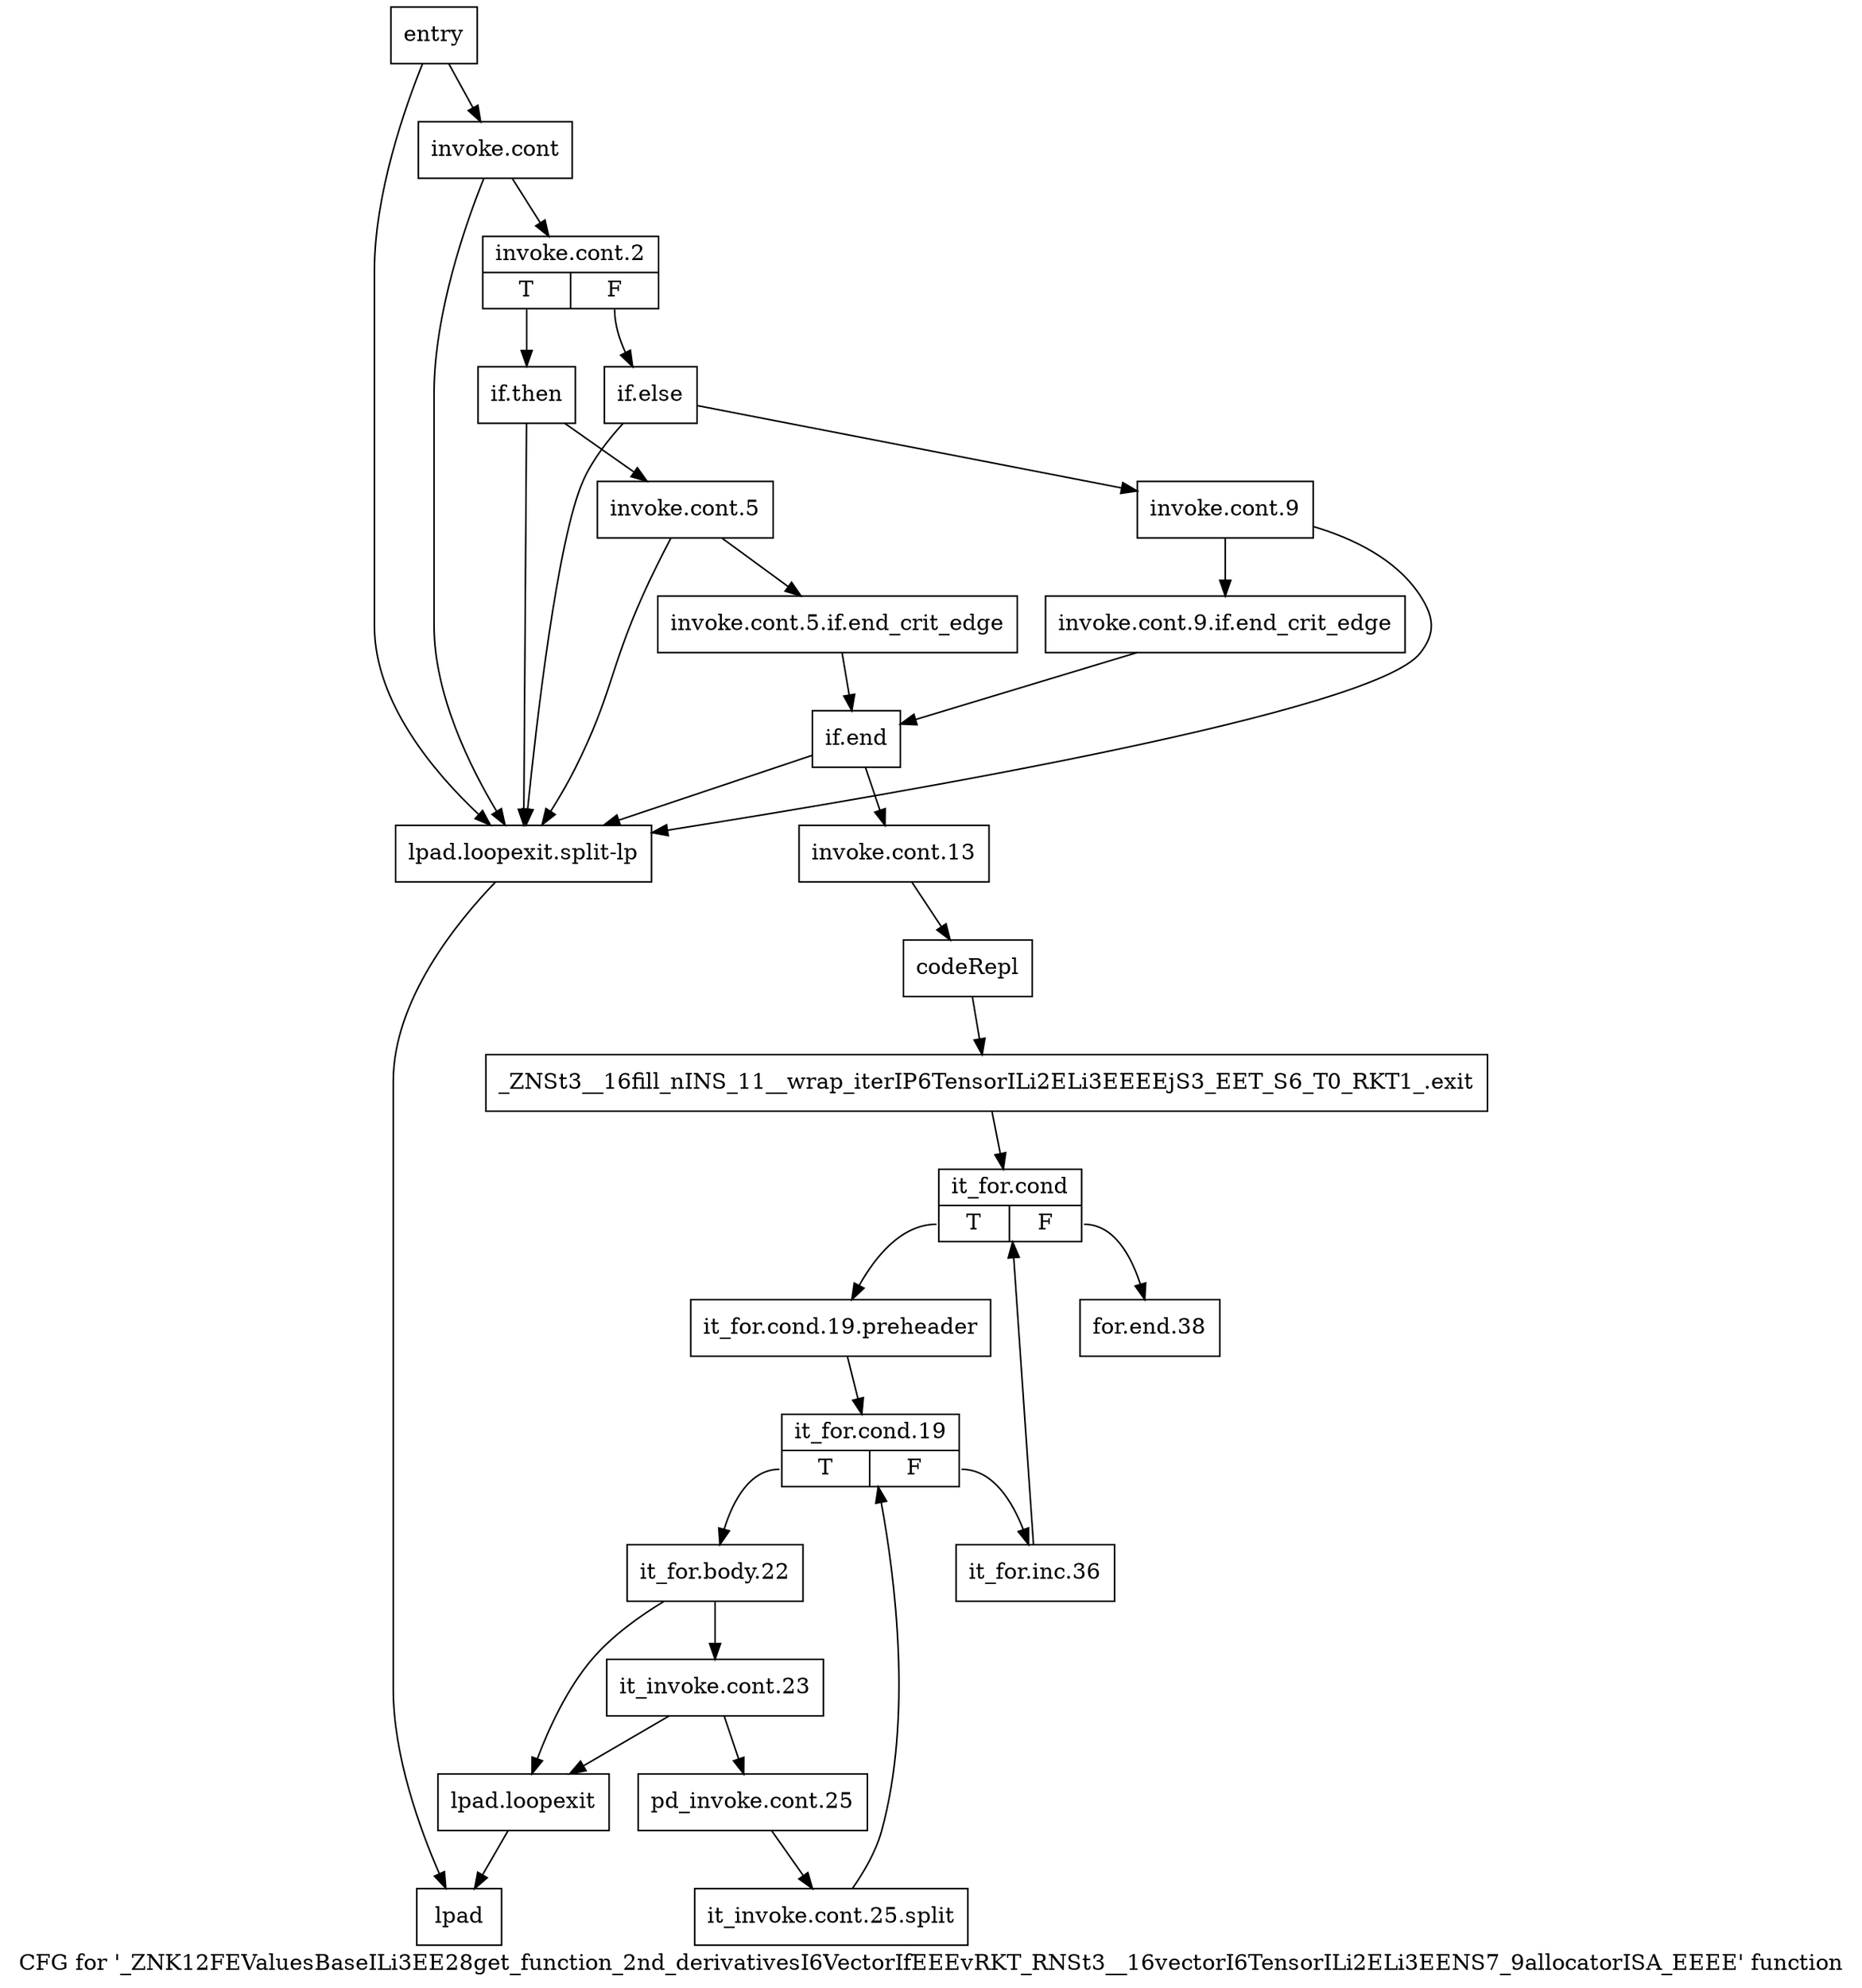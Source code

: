 digraph "CFG for '_ZNK12FEValuesBaseILi3EE28get_function_2nd_derivativesI6VectorIfEEEvRKT_RNSt3__16vectorI6TensorILi2ELi3EENS7_9allocatorISA_EEEE' function" {
	label="CFG for '_ZNK12FEValuesBaseILi3EE28get_function_2nd_derivativesI6VectorIfEEEvRKT_RNSt3__16vectorI6TensorILi2ELi3EENS7_9allocatorISA_EEEE' function";

	Node0x5480580 [shape=record,label="{entry}"];
	Node0x5480580 -> Node0x54805d0;
	Node0x5480580 -> Node0x54807b0;
	Node0x54805d0 [shape=record,label="{invoke.cont}"];
	Node0x54805d0 -> Node0x5480620;
	Node0x54805d0 -> Node0x54807b0;
	Node0x5480620 [shape=record,label="{invoke.cont.2|{<s0>T|<s1>F}}"];
	Node0x5480620:s0 -> Node0x5480670;
	Node0x5480620:s1 -> Node0x5480850;
	Node0x5480670 [shape=record,label="{if.then}"];
	Node0x5480670 -> Node0x54806c0;
	Node0x5480670 -> Node0x54807b0;
	Node0x54806c0 [shape=record,label="{invoke.cont.5}"];
	Node0x54806c0 -> Node0x5480710;
	Node0x54806c0 -> Node0x54807b0;
	Node0x5480710 [shape=record,label="{invoke.cont.5.if.end_crit_edge}"];
	Node0x5480710 -> Node0x5481460;
	Node0x5480760 [shape=record,label="{lpad.loopexit}"];
	Node0x5480760 -> Node0x5480800;
	Node0x54807b0 [shape=record,label="{lpad.loopexit.split-lp}"];
	Node0x54807b0 -> Node0x5480800;
	Node0x5480800 [shape=record,label="{lpad}"];
	Node0x5480850 [shape=record,label="{if.else}"];
	Node0x5480850 -> Node0x54813c0;
	Node0x5480850 -> Node0x54807b0;
	Node0x54813c0 [shape=record,label="{invoke.cont.9}"];
	Node0x54813c0 -> Node0x5481410;
	Node0x54813c0 -> Node0x54807b0;
	Node0x5481410 [shape=record,label="{invoke.cont.9.if.end_crit_edge}"];
	Node0x5481410 -> Node0x5481460;
	Node0x5481460 [shape=record,label="{if.end}"];
	Node0x5481460 -> Node0x54814b0;
	Node0x5481460 -> Node0x54807b0;
	Node0x54814b0 [shape=record,label="{invoke.cont.13}"];
	Node0x54814b0 -> Node0x5481500;
	Node0x5481500 [shape=record,label="{codeRepl}"];
	Node0x5481500 -> Node0x5481550;
	Node0x5481550 [shape=record,label="{_ZNSt3__16fill_nINS_11__wrap_iterIP6TensorILi2ELi3EEEEjS3_EET_S6_T0_RKT1_.exit}"];
	Node0x5481550 -> Node0x54815a0;
	Node0x54815a0 [shape=record,label="{it_for.cond|{<s0>T|<s1>F}}"];
	Node0x54815a0:s0 -> Node0x54815f0;
	Node0x54815a0:s1 -> Node0x54817d0;
	Node0x54815f0 [shape=record,label="{it_for.cond.19.preheader}"];
	Node0x54815f0 -> Node0x5481640;
	Node0x5481640 [shape=record,label="{it_for.cond.19|{<s0>T|<s1>F}}"];
	Node0x5481640:s0 -> Node0x5481690;
	Node0x5481640:s1 -> Node0x5481780;
	Node0x5481690 [shape=record,label="{it_for.body.22}"];
	Node0x5481690 -> Node0x54816e0;
	Node0x5481690 -> Node0x5480760;
	Node0x54816e0 [shape=record,label="{it_invoke.cont.23}"];
	Node0x54816e0 -> Node0x5481730;
	Node0x54816e0 -> Node0x5480760;
	Node0x5481730 [shape=record,label="{pd_invoke.cont.25}"];
	Node0x5481730 -> Node0xa7f0340;
	Node0xa7f0340 [shape=record,label="{it_invoke.cont.25.split}"];
	Node0xa7f0340 -> Node0x5481640;
	Node0x5481780 [shape=record,label="{it_for.inc.36}"];
	Node0x5481780 -> Node0x54815a0;
	Node0x54817d0 [shape=record,label="{for.end.38}"];
}
